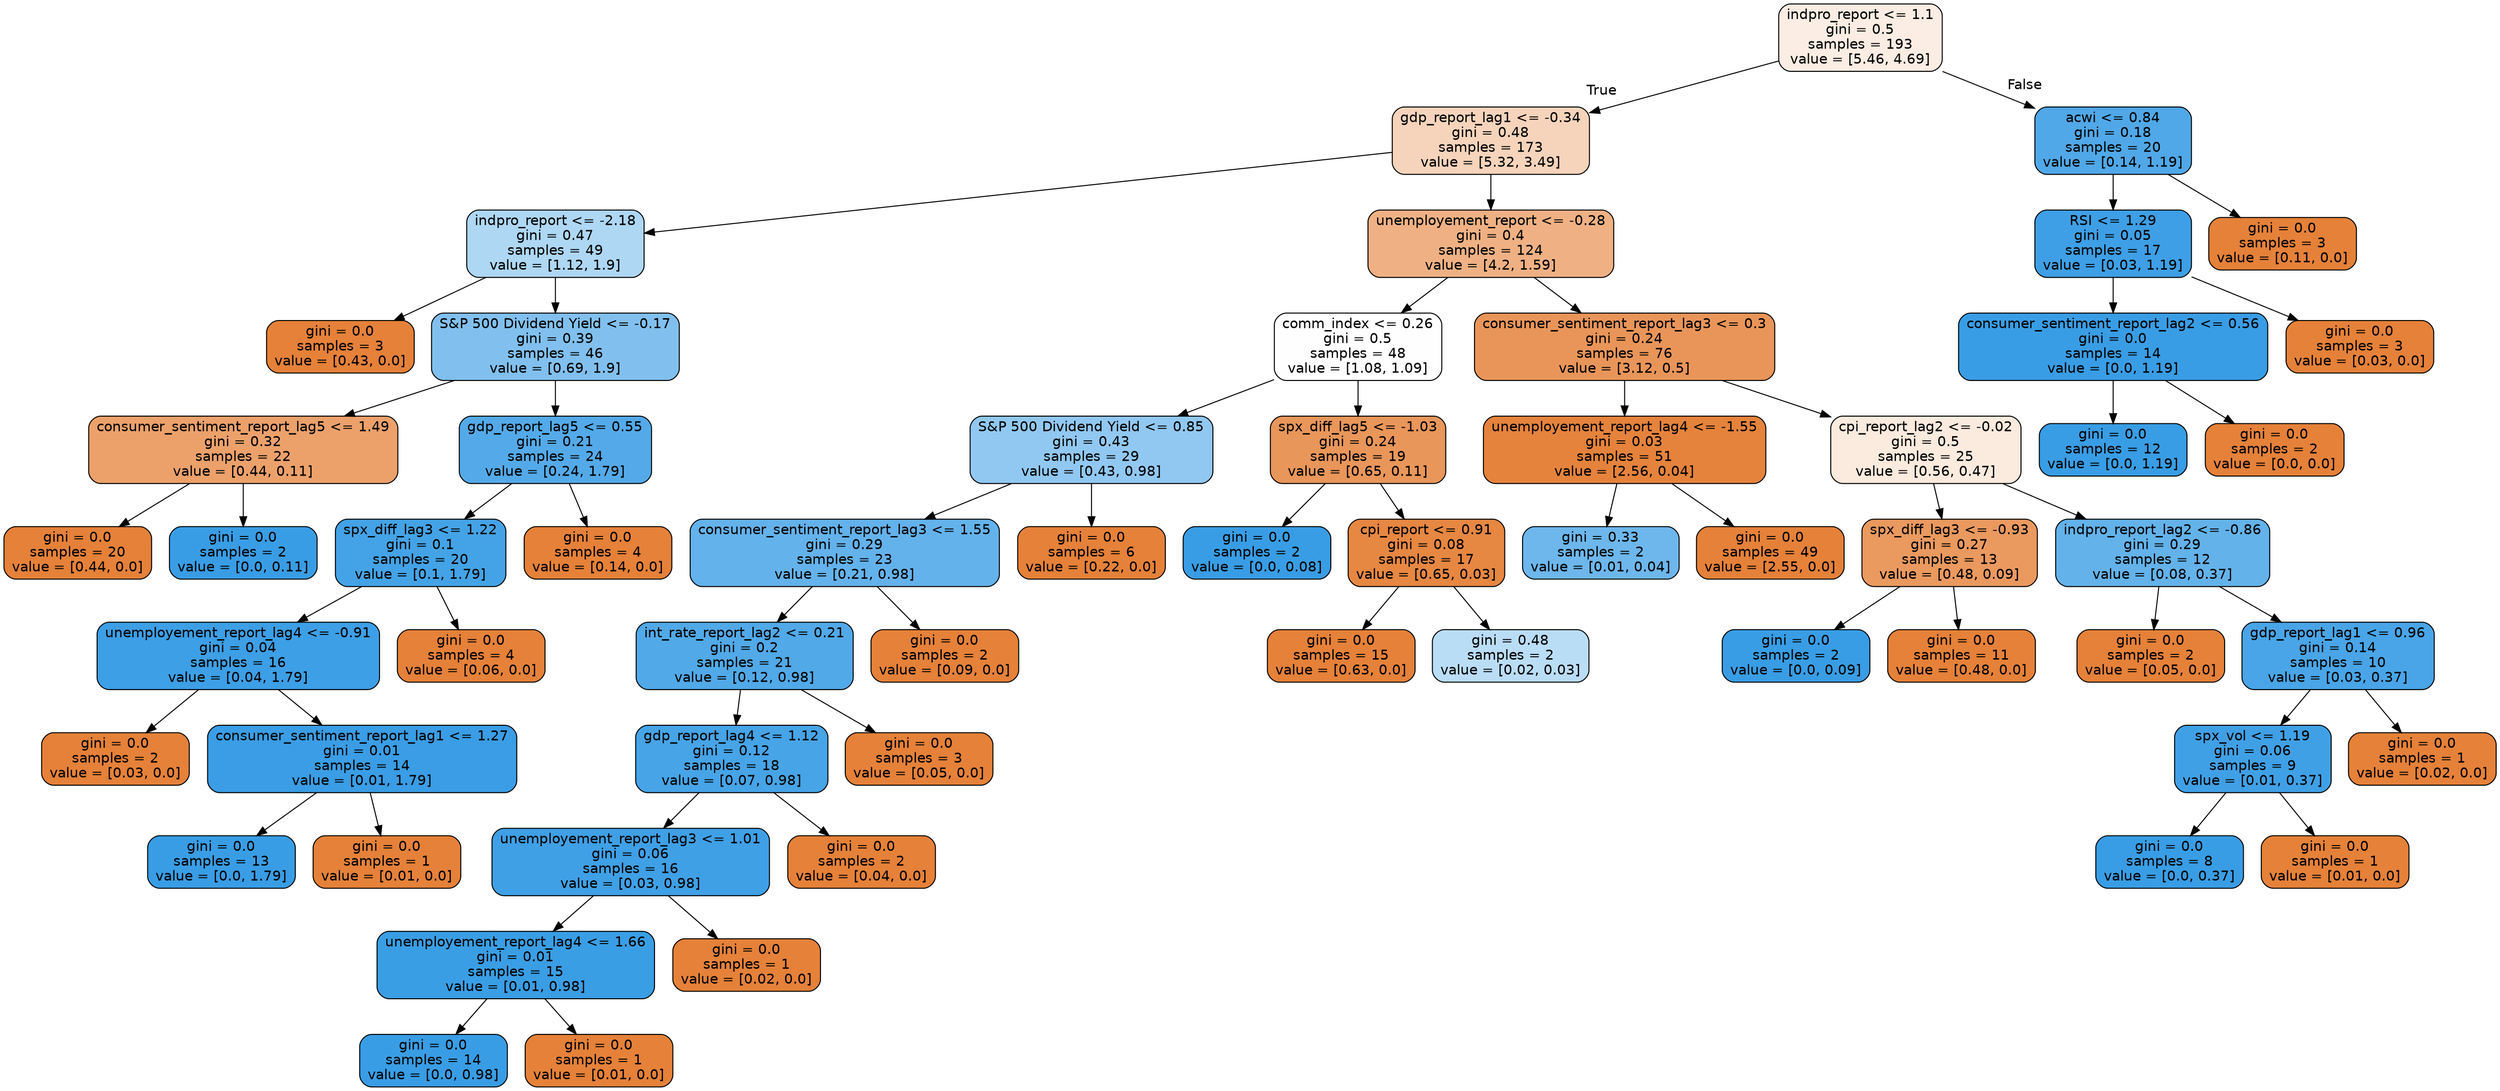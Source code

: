 digraph Tree {
node [shape=box, style="filled, rounded", color="black", fontname="helvetica"] ;
edge [fontname="helvetica"] ;
0 [label="indpro_report <= 1.1\ngini = 0.5\nsamples = 193\nvalue = [5.46, 4.69]", fillcolor="#fbede3"] ;
1 [label="gdp_report_lag1 <= -0.34\ngini = 0.48\nsamples = 173\nvalue = [5.32, 3.49]", fillcolor="#f6d4bb"] ;
0 -> 1 [labeldistance=2.5, labelangle=45, headlabel="True"] ;
2 [label="indpro_report <= -2.18\ngini = 0.47\nsamples = 49\nvalue = [1.12, 1.9]", fillcolor="#aed7f4"] ;
1 -> 2 ;
3 [label="gini = 0.0\nsamples = 3\nvalue = [0.43, 0.0]", fillcolor="#e58139"] ;
2 -> 3 ;
4 [label="S&P 500 Dividend Yield <= -0.17\ngini = 0.39\nsamples = 46\nvalue = [0.69, 1.9]", fillcolor="#81c0ee"] ;
2 -> 4 ;
5 [label="consumer_sentiment_report_lag5 <= 1.49\ngini = 0.32\nsamples = 22\nvalue = [0.44, 0.11]", fillcolor="#eca16b"] ;
4 -> 5 ;
6 [label="gini = 0.0\nsamples = 20\nvalue = [0.44, 0.0]", fillcolor="#e58139"] ;
5 -> 6 ;
7 [label="gini = 0.0\nsamples = 2\nvalue = [0.0, 0.11]", fillcolor="#399de5"] ;
5 -> 7 ;
8 [label="gdp_report_lag5 <= 0.55\ngini = 0.21\nsamples = 24\nvalue = [0.24, 1.79]", fillcolor="#54aae9"] ;
4 -> 8 ;
9 [label="spx_diff_lag3 <= 1.22\ngini = 0.1\nsamples = 20\nvalue = [0.1, 1.79]", fillcolor="#44a3e6"] ;
8 -> 9 ;
10 [label="unemployement_report_lag4 <= -0.91\ngini = 0.04\nsamples = 16\nvalue = [0.04, 1.79]", fillcolor="#3d9fe6"] ;
9 -> 10 ;
11 [label="gini = 0.0\nsamples = 2\nvalue = [0.03, 0.0]", fillcolor="#e58139"] ;
10 -> 11 ;
12 [label="consumer_sentiment_report_lag1 <= 1.27\ngini = 0.01\nsamples = 14\nvalue = [0.01, 1.79]", fillcolor="#3a9de5"] ;
10 -> 12 ;
13 [label="gini = 0.0\nsamples = 13\nvalue = [0.0, 1.79]", fillcolor="#399de5"] ;
12 -> 13 ;
14 [label="gini = 0.0\nsamples = 1\nvalue = [0.01, 0.0]", fillcolor="#e58139"] ;
12 -> 14 ;
15 [label="gini = 0.0\nsamples = 4\nvalue = [0.06, 0.0]", fillcolor="#e58139"] ;
9 -> 15 ;
16 [label="gini = 0.0\nsamples = 4\nvalue = [0.14, 0.0]", fillcolor="#e58139"] ;
8 -> 16 ;
17 [label="unemployement_report <= -0.28\ngini = 0.4\nsamples = 124\nvalue = [4.2, 1.59]", fillcolor="#efb184"] ;
1 -> 17 ;
18 [label="comm_index <= 0.26\ngini = 0.5\nsamples = 48\nvalue = [1.08, 1.09]", fillcolor="#fefeff"] ;
17 -> 18 ;
19 [label="S&P 500 Dividend Yield <= 0.85\ngini = 0.43\nsamples = 29\nvalue = [0.43, 0.98]", fillcolor="#91c8f1"] ;
18 -> 19 ;
20 [label="consumer_sentiment_report_lag3 <= 1.55\ngini = 0.29\nsamples = 23\nvalue = [0.21, 0.98]", fillcolor="#64b2eb"] ;
19 -> 20 ;
21 [label="int_rate_report_lag2 <= 0.21\ngini = 0.2\nsamples = 21\nvalue = [0.12, 0.98]", fillcolor="#51a9e8"] ;
20 -> 21 ;
22 [label="gdp_report_lag4 <= 1.12\ngini = 0.12\nsamples = 18\nvalue = [0.07, 0.98]", fillcolor="#46a4e7"] ;
21 -> 22 ;
23 [label="unemployement_report_lag3 <= 1.01\ngini = 0.06\nsamples = 16\nvalue = [0.03, 0.98]", fillcolor="#3fa0e6"] ;
22 -> 23 ;
24 [label="unemployement_report_lag4 <= 1.66\ngini = 0.01\nsamples = 15\nvalue = [0.01, 0.98]", fillcolor="#3a9ee5"] ;
23 -> 24 ;
25 [label="gini = 0.0\nsamples = 14\nvalue = [0.0, 0.98]", fillcolor="#399de5"] ;
24 -> 25 ;
26 [label="gini = 0.0\nsamples = 1\nvalue = [0.01, 0.0]", fillcolor="#e58139"] ;
24 -> 26 ;
27 [label="gini = 0.0\nsamples = 1\nvalue = [0.02, 0.0]", fillcolor="#e58139"] ;
23 -> 27 ;
28 [label="gini = 0.0\nsamples = 2\nvalue = [0.04, 0.0]", fillcolor="#e58139"] ;
22 -> 28 ;
29 [label="gini = 0.0\nsamples = 3\nvalue = [0.05, 0.0]", fillcolor="#e58139"] ;
21 -> 29 ;
30 [label="gini = 0.0\nsamples = 2\nvalue = [0.09, 0.0]", fillcolor="#e58139"] ;
20 -> 30 ;
31 [label="gini = 0.0\nsamples = 6\nvalue = [0.22, 0.0]", fillcolor="#e58139"] ;
19 -> 31 ;
32 [label="spx_diff_lag5 <= -1.03\ngini = 0.24\nsamples = 19\nvalue = [0.65, 0.11]", fillcolor="#e9965a"] ;
18 -> 32 ;
33 [label="gini = 0.0\nsamples = 2\nvalue = [0.0, 0.08]", fillcolor="#399de5"] ;
32 -> 33 ;
34 [label="cpi_report <= 0.91\ngini = 0.08\nsamples = 17\nvalue = [0.65, 0.03]", fillcolor="#e68742"] ;
32 -> 34 ;
35 [label="gini = 0.0\nsamples = 15\nvalue = [0.63, 0.0]", fillcolor="#e58139"] ;
34 -> 35 ;
36 [label="gini = 0.48\nsamples = 2\nvalue = [0.02, 0.03]", fillcolor="#baddf6"] ;
34 -> 36 ;
37 [label="consumer_sentiment_report_lag3 <= 0.3\ngini = 0.24\nsamples = 76\nvalue = [3.12, 0.5]", fillcolor="#e99559"] ;
17 -> 37 ;
38 [label="unemployement_report_lag4 <= -1.55\ngini = 0.03\nsamples = 51\nvalue = [2.56, 0.04]", fillcolor="#e5833c"] ;
37 -> 38 ;
39 [label="gini = 0.33\nsamples = 2\nvalue = [0.01, 0.04]", fillcolor="#6db7ec"] ;
38 -> 39 ;
40 [label="gini = 0.0\nsamples = 49\nvalue = [2.55, 0.0]", fillcolor="#e58139"] ;
38 -> 40 ;
41 [label="cpi_report_lag2 <= -0.02\ngini = 0.5\nsamples = 25\nvalue = [0.56, 0.47]", fillcolor="#fbeade"] ;
37 -> 41 ;
42 [label="spx_diff_lag3 <= -0.93\ngini = 0.27\nsamples = 13\nvalue = [0.48, 0.09]", fillcolor="#ea995f"] ;
41 -> 42 ;
43 [label="gini = 0.0\nsamples = 2\nvalue = [0.0, 0.09]", fillcolor="#399de5"] ;
42 -> 43 ;
44 [label="gini = 0.0\nsamples = 11\nvalue = [0.48, 0.0]", fillcolor="#e58139"] ;
42 -> 44 ;
45 [label="indpro_report_lag2 <= -0.86\ngini = 0.29\nsamples = 12\nvalue = [0.08, 0.37]", fillcolor="#63b2ea"] ;
41 -> 45 ;
46 [label="gini = 0.0\nsamples = 2\nvalue = [0.05, 0.0]", fillcolor="#e58139"] ;
45 -> 46 ;
47 [label="gdp_report_lag1 <= 0.96\ngini = 0.14\nsamples = 10\nvalue = [0.03, 0.37]", fillcolor="#49a5e7"] ;
45 -> 47 ;
48 [label="spx_vol <= 1.19\ngini = 0.06\nsamples = 9\nvalue = [0.01, 0.37]", fillcolor="#40a0e6"] ;
47 -> 48 ;
49 [label="gini = 0.0\nsamples = 8\nvalue = [0.0, 0.37]", fillcolor="#399de5"] ;
48 -> 49 ;
50 [label="gini = 0.0\nsamples = 1\nvalue = [0.01, 0.0]", fillcolor="#e58139"] ;
48 -> 50 ;
51 [label="gini = 0.0\nsamples = 1\nvalue = [0.02, 0.0]", fillcolor="#e58139"] ;
47 -> 51 ;
52 [label="acwi <= 0.84\ngini = 0.18\nsamples = 20\nvalue = [0.14, 1.19]", fillcolor="#50a8e8"] ;
0 -> 52 [labeldistance=2.5, labelangle=-45, headlabel="False"] ;
53 [label="RSI <= 1.29\ngini = 0.05\nsamples = 17\nvalue = [0.03, 1.19]", fillcolor="#3e9fe6"] ;
52 -> 53 ;
54 [label="consumer_sentiment_report_lag2 <= 0.56\ngini = 0.0\nsamples = 14\nvalue = [0.0, 1.19]", fillcolor="#399de5"] ;
53 -> 54 ;
55 [label="gini = 0.0\nsamples = 12\nvalue = [0.0, 1.19]", fillcolor="#399de5"] ;
54 -> 55 ;
56 [label="gini = 0.0\nsamples = 2\nvalue = [0.0, 0.0]", fillcolor="#e58139"] ;
54 -> 56 ;
57 [label="gini = 0.0\nsamples = 3\nvalue = [0.03, 0.0]", fillcolor="#e58139"] ;
53 -> 57 ;
58 [label="gini = 0.0\nsamples = 3\nvalue = [0.11, 0.0]", fillcolor="#e58139"] ;
52 -> 58 ;
}